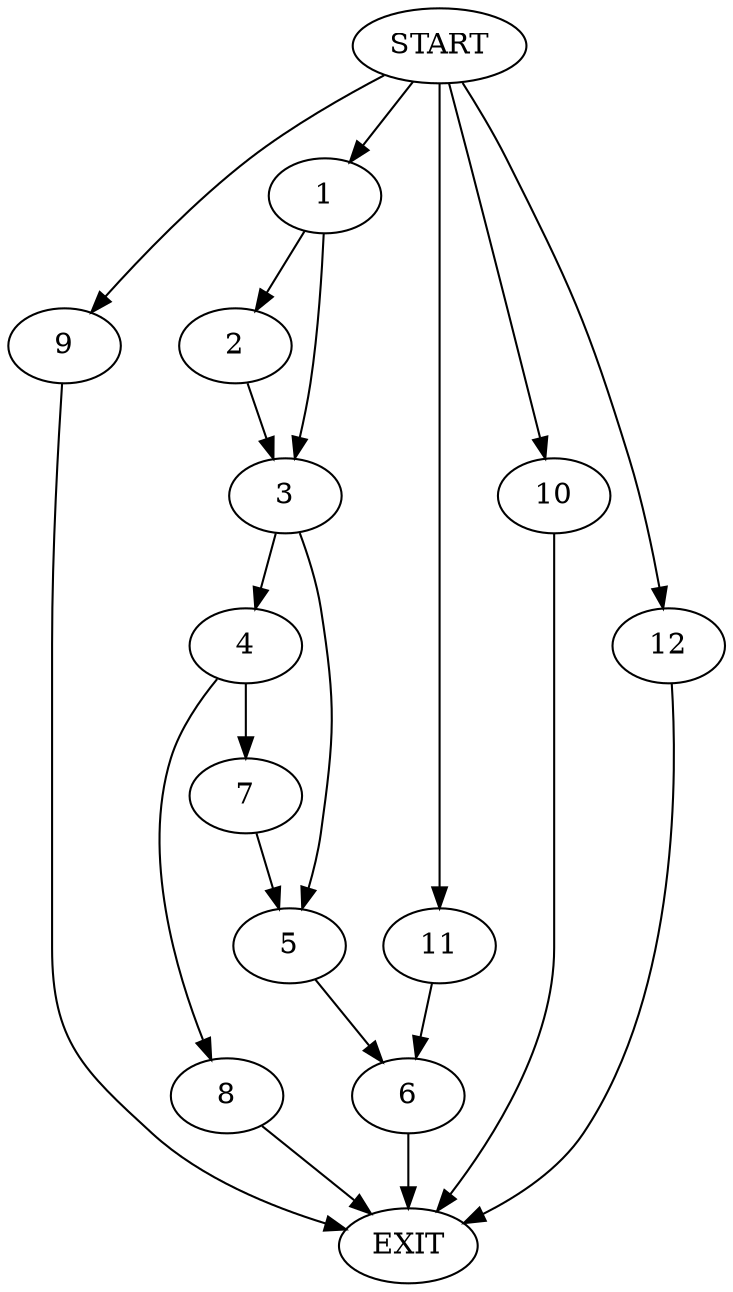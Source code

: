 digraph {
0 [label="START"]
13 [label="EXIT"]
0 -> 1
1 -> 2
1 -> 3
2 -> 3
3 -> 4
3 -> 5
5 -> 6
4 -> 7
4 -> 8
7 -> 5
8 -> 13
6 -> 13
0 -> 9
9 -> 13
0 -> 10
10 -> 13
0 -> 11
11 -> 6
0 -> 12
12 -> 13
}
